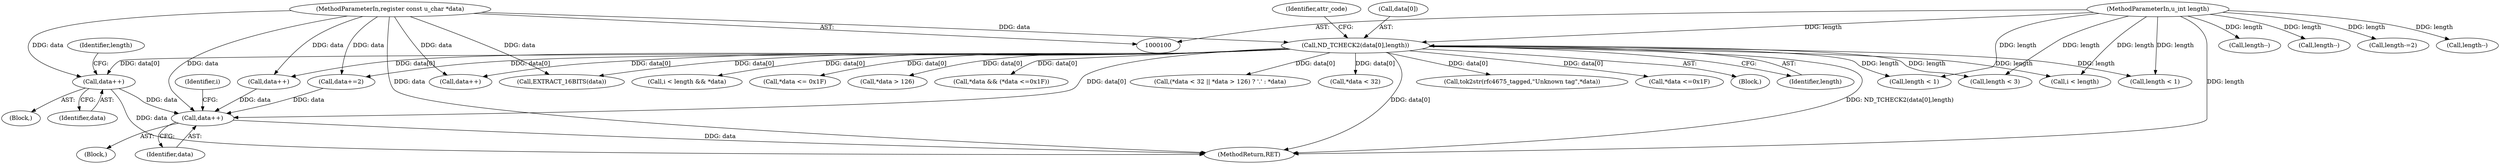 digraph "0_tcpdump_1bc78d795cd5cad5525498658f414a11ea0a7e9c@pointer" {
"1000191" [label="(Call,data++)"];
"1000107" [label="(Call,ND_TCHECK2(data[0],length))"];
"1000102" [label="(MethodParameterIn,register const u_char *data)"];
"1000103" [label="(MethodParameterIn,u_int length)"];
"1000233" [label="(Call,data++)"];
"1000192" [label="(Identifier,data)"];
"1000198" [label="(Call,length < 1)"];
"1000172" [label="(Call,length < 1)"];
"1000113" [label="(Identifier,attr_code)"];
"1000194" [label="(Identifier,length)"];
"1000246" [label="(Call,*data > 126)"];
"1000193" [label="(Call,length--)"];
"1000108" [label="(Call,data[0])"];
"1000122" [label="(Call,*data && (*data <=0x1F))"];
"1000234" [label="(Identifier,data)"];
"1000150" [label="(Call,EXTRACT_16BITS(data))"];
"1000226" [label="(Identifier,i)"];
"1000240" [label="(Call,(*data < 32 || *data > 126) ? '.' : *data)"];
"1000141" [label="(Call,data++)"];
"1000143" [label="(Call,length--)"];
"1000261" [label="(MethodReturn,RET)"];
"1000155" [label="(Call,length-=2)"];
"1000191" [label="(Call,data++)"];
"1000102" [label="(MethodParameterIn,register const u_char *data)"];
"1000111" [label="(Identifier,length)"];
"1000242" [label="(Call,*data < 32)"];
"1000233" [label="(Call,data++)"];
"1000208" [label="(Call,tok2str(rfc4675_tagged,\"Unknown tag\",*data))"];
"1000125" [label="(Call,*data <=0x1F)"];
"1000107" [label="(Call,ND_TCHECK2(data[0],length))"];
"1000230" [label="(Block,)"];
"1000105" [label="(Block,)"];
"1000152" [label="(Call,data+=2)"];
"1000103" [label="(MethodParameterIn,u_int length)"];
"1000170" [label="(Block,)"];
"1000224" [label="(Call,i < length && *data)"];
"1000166" [label="(Call,*data <= 0x1F)"];
"1000217" [label="(Call,length--)"];
"1000117" [label="(Call,length < 3)"];
"1000215" [label="(Call,data++)"];
"1000225" [label="(Call,i < length)"];
"1000191" -> "1000170"  [label="AST: "];
"1000191" -> "1000192"  [label="CFG: "];
"1000192" -> "1000191"  [label="AST: "];
"1000194" -> "1000191"  [label="CFG: "];
"1000191" -> "1000261"  [label="DDG: data"];
"1000107" -> "1000191"  [label="DDG: data[0]"];
"1000102" -> "1000191"  [label="DDG: data"];
"1000191" -> "1000233"  [label="DDG: data"];
"1000107" -> "1000105"  [label="AST: "];
"1000107" -> "1000111"  [label="CFG: "];
"1000108" -> "1000107"  [label="AST: "];
"1000111" -> "1000107"  [label="AST: "];
"1000113" -> "1000107"  [label="CFG: "];
"1000107" -> "1000261"  [label="DDG: data[0]"];
"1000107" -> "1000261"  [label="DDG: ND_TCHECK2(data[0],length)"];
"1000102" -> "1000107"  [label="DDG: data"];
"1000103" -> "1000107"  [label="DDG: length"];
"1000107" -> "1000117"  [label="DDG: length"];
"1000107" -> "1000122"  [label="DDG: data[0]"];
"1000107" -> "1000125"  [label="DDG: data[0]"];
"1000107" -> "1000141"  [label="DDG: data[0]"];
"1000107" -> "1000150"  [label="DDG: data[0]"];
"1000107" -> "1000152"  [label="DDG: data[0]"];
"1000107" -> "1000166"  [label="DDG: data[0]"];
"1000107" -> "1000172"  [label="DDG: length"];
"1000107" -> "1000198"  [label="DDG: length"];
"1000107" -> "1000208"  [label="DDG: data[0]"];
"1000107" -> "1000215"  [label="DDG: data[0]"];
"1000107" -> "1000225"  [label="DDG: length"];
"1000107" -> "1000224"  [label="DDG: data[0]"];
"1000107" -> "1000233"  [label="DDG: data[0]"];
"1000107" -> "1000240"  [label="DDG: data[0]"];
"1000107" -> "1000242"  [label="DDG: data[0]"];
"1000107" -> "1000246"  [label="DDG: data[0]"];
"1000102" -> "1000100"  [label="AST: "];
"1000102" -> "1000261"  [label="DDG: data"];
"1000102" -> "1000141"  [label="DDG: data"];
"1000102" -> "1000150"  [label="DDG: data"];
"1000102" -> "1000152"  [label="DDG: data"];
"1000102" -> "1000215"  [label="DDG: data"];
"1000102" -> "1000233"  [label="DDG: data"];
"1000103" -> "1000100"  [label="AST: "];
"1000103" -> "1000261"  [label="DDG: length"];
"1000103" -> "1000117"  [label="DDG: length"];
"1000103" -> "1000143"  [label="DDG: length"];
"1000103" -> "1000155"  [label="DDG: length"];
"1000103" -> "1000172"  [label="DDG: length"];
"1000103" -> "1000193"  [label="DDG: length"];
"1000103" -> "1000198"  [label="DDG: length"];
"1000103" -> "1000217"  [label="DDG: length"];
"1000103" -> "1000225"  [label="DDG: length"];
"1000233" -> "1000230"  [label="AST: "];
"1000233" -> "1000234"  [label="CFG: "];
"1000234" -> "1000233"  [label="AST: "];
"1000226" -> "1000233"  [label="CFG: "];
"1000233" -> "1000261"  [label="DDG: data"];
"1000215" -> "1000233"  [label="DDG: data"];
"1000152" -> "1000233"  [label="DDG: data"];
}
